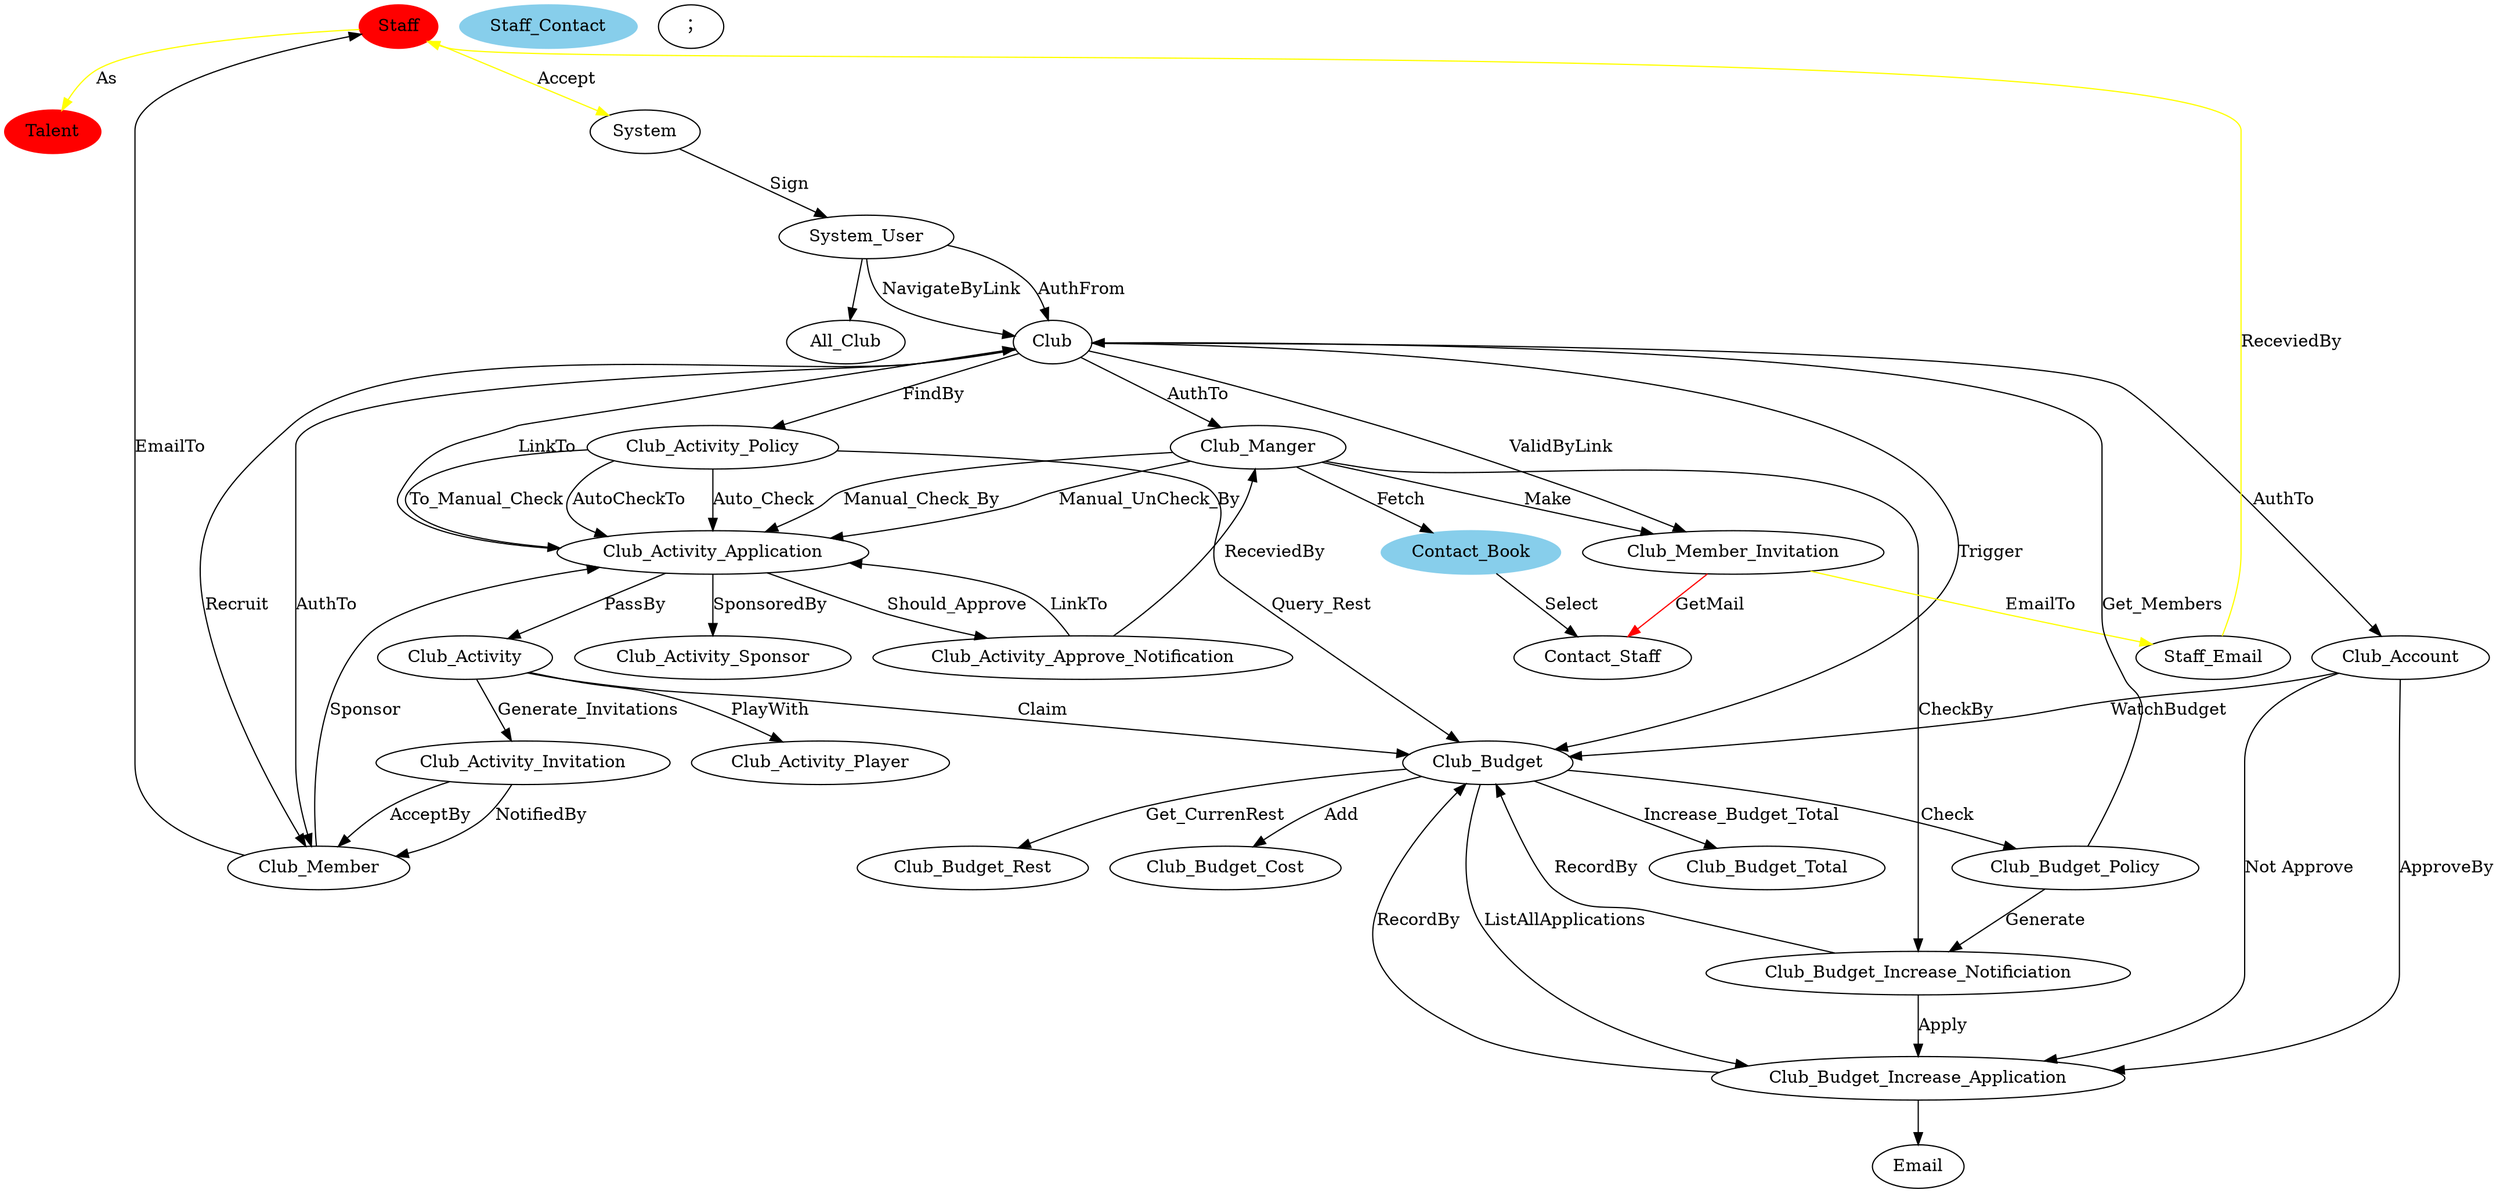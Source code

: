 digraph Club_Systm_Domain {
	
	subgraph SSO{
		label="SSO"
		node [color="red", style="filled"];
		Staff[label="Staff"];
		Talent[label="Talent"];
	}

	subgraph Contacts{
		label="Contacts"
		node [color="skyblue", style="filled"];
		Contact_Book[label="Contact_Book"];
		Staff_Contact[label="Staff_Contact"]
	}


#command line->import->club && Club_Member;

	subgraph Club{
		label="Club"
		Club[label="Club"];
		Club_Account[label="Club_Account"]
		Club_Manger[label="Club_Manger"];
		Club_Member[label="Club_Member"];
		Club_Member_Invitation[label="Club_Member_Invitation"];

		Club_Budget[label="Club_Budget"];
		Club_Budget_Policy[label="Club_Budget_Policy"];
		Club_Budget_Increase_Notificiation[label="Club_Budget_Increase_Notificiation"];
		Club_Budget_Increase_Application[label="Club_Budget_Increase_Application"];
		Club_Budget_Total[label="Club_Budget_Total"];
		Club_Budget_Rest[label="Club_Budget_Rest"];
		Club_Budget_Cost[label="Club_Budget_Cost"];

		Club_Activity[label="Club_Activity"]
		Club_Activity_Sponsor[label="Club_Activity_Sponsor"];
		Club_Activity_Application[label="Club_Activity_Application"];
		Club_Activity_Policy[label="Club_Activity_Policy"];
		Club_Activity_Approve_Notification[label="Club_Activity_Approve_Notification"];
		Club_Activity_Invitation[label="Club_Activity_Invitation"];
		Club_Activity_Player[label="Club_Activity_Player"];
	}

	Staff->Talent[label="As" color="yellow"];

	System_User->All_Club;
	System_User->Club[label="AuthFrom"];# How Create Club,Default?And How Selectd Club?
	Club->Club_Manger[label="AuthTo"];  #Invitation,Budget Incrase,Approve Only 
	Club->Club_Member[label="AuthTo"];  #Club manger is sub type of club member?
	Club->Club_Account[label="AuthTo"];


	#Only Club Manger could invite

	Club_Manger-> Contact_Book [label="Fetch"];
	Contact_Book->Contact_Staff[label="Select"]
	Club_Manger -> Club_Member_Invitation[label="Make"];
	Club_Member_Invitation->Contact_Staff[label="GetMail" color="red"];#Already Done?gmail
Club_Member_Invitation->Staff_Email[label="EmailTo" color="yellow"]
	
	Staff_Email->Staff[label="ReceviedBy" color="yellow"]
	Staff->System[label="Accept" color="yellow"];

	System->System_User[label="Sign"];
	System_User->Club[label="NavigateByLink"];
	Club->Club_Member_Invitation[label="ValidByLink"];
	Club->Club_Member[label="Recruit"];
	Club->Club_Budget[label="Trigger"];
	Club_Budget->Club_Budget_Policy[label="Check"];
	
	Club_Budget_Policy->Club[label="Get_Members"];
	
	Club_Budget_Policy->Club_Budget_Increase_Notificiation[label="Generate"];
	Club_Budget_Increase_Notificiation->Club_Budget[label="RecordBy"];
	Club_Manger->Club_Budget_Increase_Notificiation[label="CheckBy"];
	Club_Budget_Increase_Notificiation->Club_Budget_Increase_Application[label="Apply"];
	Club_Budget_Increase_Application->Club_Budget[label="RecordBy"];
Club_Budget_Increase_Application->Email;
	Club_Account->Club_Budget[label="WatchBudget"];
	Club_Budget->Club_Budget_Increase_Application[label="ListAllApplications"];
	Club_Account->Club_Budget_Increase_Application[label="ApproveBy"];
	Club_Budget->Club_Budget_Total[label="Increase_Budget_Total"];
	Club_Account->Club_Budget_Increase_Application[label="Not Approve"];

	Club_Member->Club_Activity_Application[label="Sponsor"];
	Club_Activity_Application->Club_Activity_Sponsor[label="SponsoredBy"];
	Club_Activity_Application->Club[label="LinkTo"];
	Club->Club_Activity_Policy[label="FindBy"];
	Club_Activity_Policy->Club_Activity_Application[label="AutoCheckTo"];

	Club_Activity_Policy->Club_Budget[label="Query_Rest"];
	Club_Budget->Club_Budget_Rest[label="Get_CurrenRest"];
	
	Club_Activity_Policy->Club_Activity_Application[label="Auto_Check"]；
	Club_Activity_Policy->Club_Activity_Application[label="To_Manual_Check"];
	Club_Activity_Application->Club_Activity_Approve_Notification[label="Should_Approve"];
	Club_Activity_Approve_Notification ->Club_Manger[label="ReceviedBy"];
	Club_Activity_Approve_Notification->Club_Activity_Application[label="LinkTo"];
	Club_Manger->Club_Activity_Application[label="Manual_Check_By"];
	Club_Manger->Club_Activity_Application[label="Manual_UnCheck_By"];

	Club_Activity_Application->Club_Activity[label="PassBy"];
	Club_Activity->Club_Activity_Invitation[label="Generate_Invitations"];
	Club_Activity_Invitation->Club_Member[label="NotifiedBy"];
	Club_Member->Staff[label="EmailTo"];

	Club_Activity_Invitation->Club_Member[label="AcceptBy"];
	Club_Activity->Club_Activity_Player[label="PlayWith"];

	Club_Activity->Club_Budget[label="Claim"];
	Club_Budget->Club_Budget_Cost[label="Add"];



}